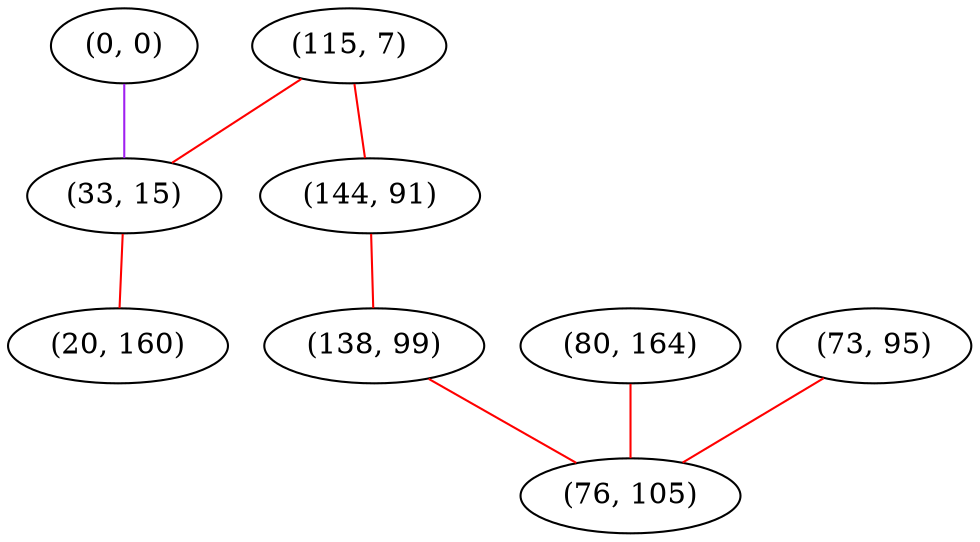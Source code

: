 graph "" {
"(0, 0)";
"(80, 164)";
"(115, 7)";
"(33, 15)";
"(144, 91)";
"(73, 95)";
"(20, 160)";
"(138, 99)";
"(76, 105)";
"(0, 0)" -- "(33, 15)"  [color=purple, key=0, weight=4];
"(80, 164)" -- "(76, 105)"  [color=red, key=0, weight=1];
"(115, 7)" -- "(144, 91)"  [color=red, key=0, weight=1];
"(115, 7)" -- "(33, 15)"  [color=red, key=0, weight=1];
"(33, 15)" -- "(20, 160)"  [color=red, key=0, weight=1];
"(144, 91)" -- "(138, 99)"  [color=red, key=0, weight=1];
"(73, 95)" -- "(76, 105)"  [color=red, key=0, weight=1];
"(138, 99)" -- "(76, 105)"  [color=red, key=0, weight=1];
}
